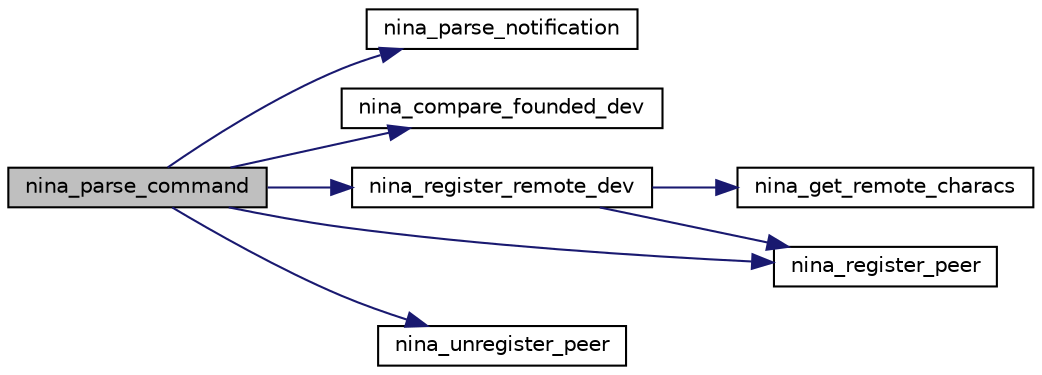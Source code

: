 digraph "nina_parse_command"
{
  edge [fontname="Helvetica",fontsize="10",labelfontname="Helvetica",labelfontsize="10"];
  node [fontname="Helvetica",fontsize="10",shape=record];
  rankdir="LR";
  Node1 [label="nina_parse_command",height=0.2,width=0.4,color="black", fillcolor="grey75", style="filled", fontcolor="black"];
  Node1 -> Node2 [color="midnightblue",fontsize="10",style="solid",fontname="Helvetica"];
  Node2 [label="nina_parse_notification",height=0.2,width=0.4,color="black", fillcolor="white", style="filled",URL="$group___n_i_n_a-_b3.html#ga7277e1cf415320f033a8a5bed82f0a2f",tooltip="Parsing notification. "];
  Node1 -> Node3 [color="midnightblue",fontsize="10",style="solid",fontname="Helvetica"];
  Node3 [label="nina_compare_founded_dev",height=0.2,width=0.4,color="black", fillcolor="white", style="filled",URL="$group___n_i_n_a-_b3.html#ga6a2104cf103f6dcc564b7c2a0eb7b71e"];
  Node1 -> Node4 [color="midnightblue",fontsize="10",style="solid",fontname="Helvetica"];
  Node4 [label="nina_register_remote_dev",height=0.2,width=0.4,color="black", fillcolor="white", style="filled",URL="$group___n_i_n_a-_b3.html#gad06cb57ca45f03352a21883de42fa2a3",tooltip="Register new connection. "];
  Node4 -> Node5 [color="midnightblue",fontsize="10",style="solid",fontname="Helvetica"];
  Node5 [label="nina_get_remote_characs",height=0.2,width=0.4,color="black", fillcolor="white", style="filled",URL="$group___n_i_n_a-_b3.html#gacb0ec93387bb4c605d7fb0bce3f4e894",tooltip="Request remote device characteristics. "];
  Node4 -> Node6 [color="midnightblue",fontsize="10",style="solid",fontname="Helvetica"];
  Node6 [label="nina_register_peer",height=0.2,width=0.4,color="black", fillcolor="white", style="filled",URL="$group___n_i_n_a-_b3.html#ga2bdddcb86a068bf37dbb17563f551fac",tooltip="Register new peer connection. "];
  Node1 -> Node6 [color="midnightblue",fontsize="10",style="solid",fontname="Helvetica"];
  Node1 -> Node7 [color="midnightblue",fontsize="10",style="solid",fontname="Helvetica"];
  Node7 [label="nina_unregister_peer",height=0.2,width=0.4,color="black", fillcolor="white", style="filled",URL="$group___n_i_n_a-_b3.html#gacf5434f105b931b30ceb0895abccf5a4",tooltip="Process peer disconnection event. "];
}
